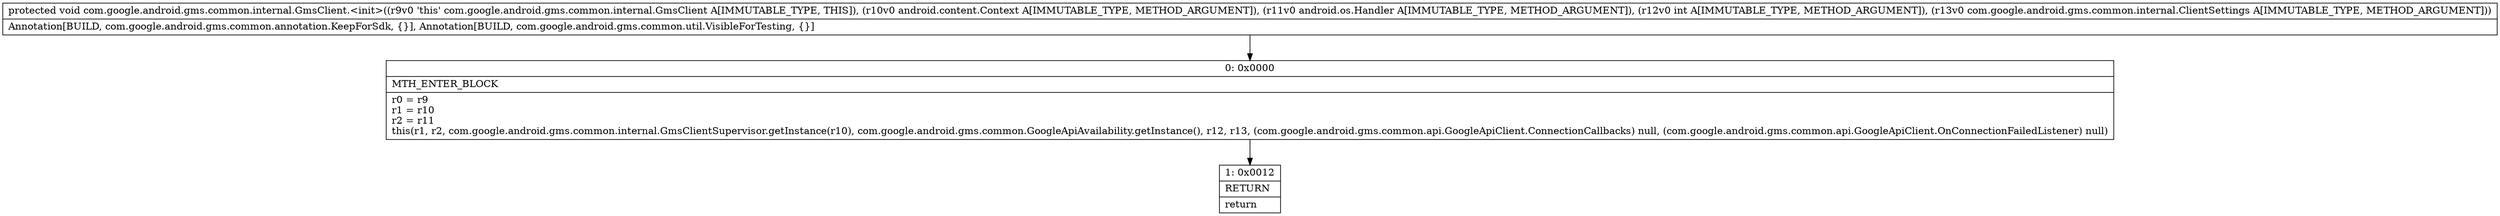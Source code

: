digraph "CFG forcom.google.android.gms.common.internal.GmsClient.\<init\>(Landroid\/content\/Context;Landroid\/os\/Handler;ILcom\/google\/android\/gms\/common\/internal\/ClientSettings;)V" {
Node_0 [shape=record,label="{0\:\ 0x0000|MTH_ENTER_BLOCK\l|r0 = r9\lr1 = r10\lr2 = r11\lthis(r1, r2, com.google.android.gms.common.internal.GmsClientSupervisor.getInstance(r10), com.google.android.gms.common.GoogleApiAvailability.getInstance(), r12, r13, (com.google.android.gms.common.api.GoogleApiClient.ConnectionCallbacks) null, (com.google.android.gms.common.api.GoogleApiClient.OnConnectionFailedListener) null)\l}"];
Node_1 [shape=record,label="{1\:\ 0x0012|RETURN\l|return\l}"];
MethodNode[shape=record,label="{protected void com.google.android.gms.common.internal.GmsClient.\<init\>((r9v0 'this' com.google.android.gms.common.internal.GmsClient A[IMMUTABLE_TYPE, THIS]), (r10v0 android.content.Context A[IMMUTABLE_TYPE, METHOD_ARGUMENT]), (r11v0 android.os.Handler A[IMMUTABLE_TYPE, METHOD_ARGUMENT]), (r12v0 int A[IMMUTABLE_TYPE, METHOD_ARGUMENT]), (r13v0 com.google.android.gms.common.internal.ClientSettings A[IMMUTABLE_TYPE, METHOD_ARGUMENT]))  | Annotation[BUILD, com.google.android.gms.common.annotation.KeepForSdk, \{\}], Annotation[BUILD, com.google.android.gms.common.util.VisibleForTesting, \{\}]\l}"];
MethodNode -> Node_0;
Node_0 -> Node_1;
}

